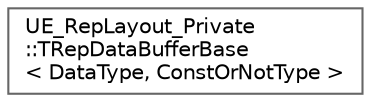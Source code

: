 digraph "Graphical Class Hierarchy"
{
 // INTERACTIVE_SVG=YES
 // LATEX_PDF_SIZE
  bgcolor="transparent";
  edge [fontname=Helvetica,fontsize=10,labelfontname=Helvetica,labelfontsize=10];
  node [fontname=Helvetica,fontsize=10,shape=box,height=0.2,width=0.4];
  rankdir="LR";
  Node0 [id="Node000000",label="UE_RepLayout_Private\l::TRepDataBufferBase\l\< DataType, ConstOrNotType \>",height=0.2,width=0.4,color="grey40", fillcolor="white", style="filled",URL="$d1/db0/structUE__RepLayout__Private_1_1TRepDataBufferBase.html",tooltip="TRepDataBuffer and TConstRepDataBuffer act as wrapper around internal data buffers that FRepLayout ma..."];
}
